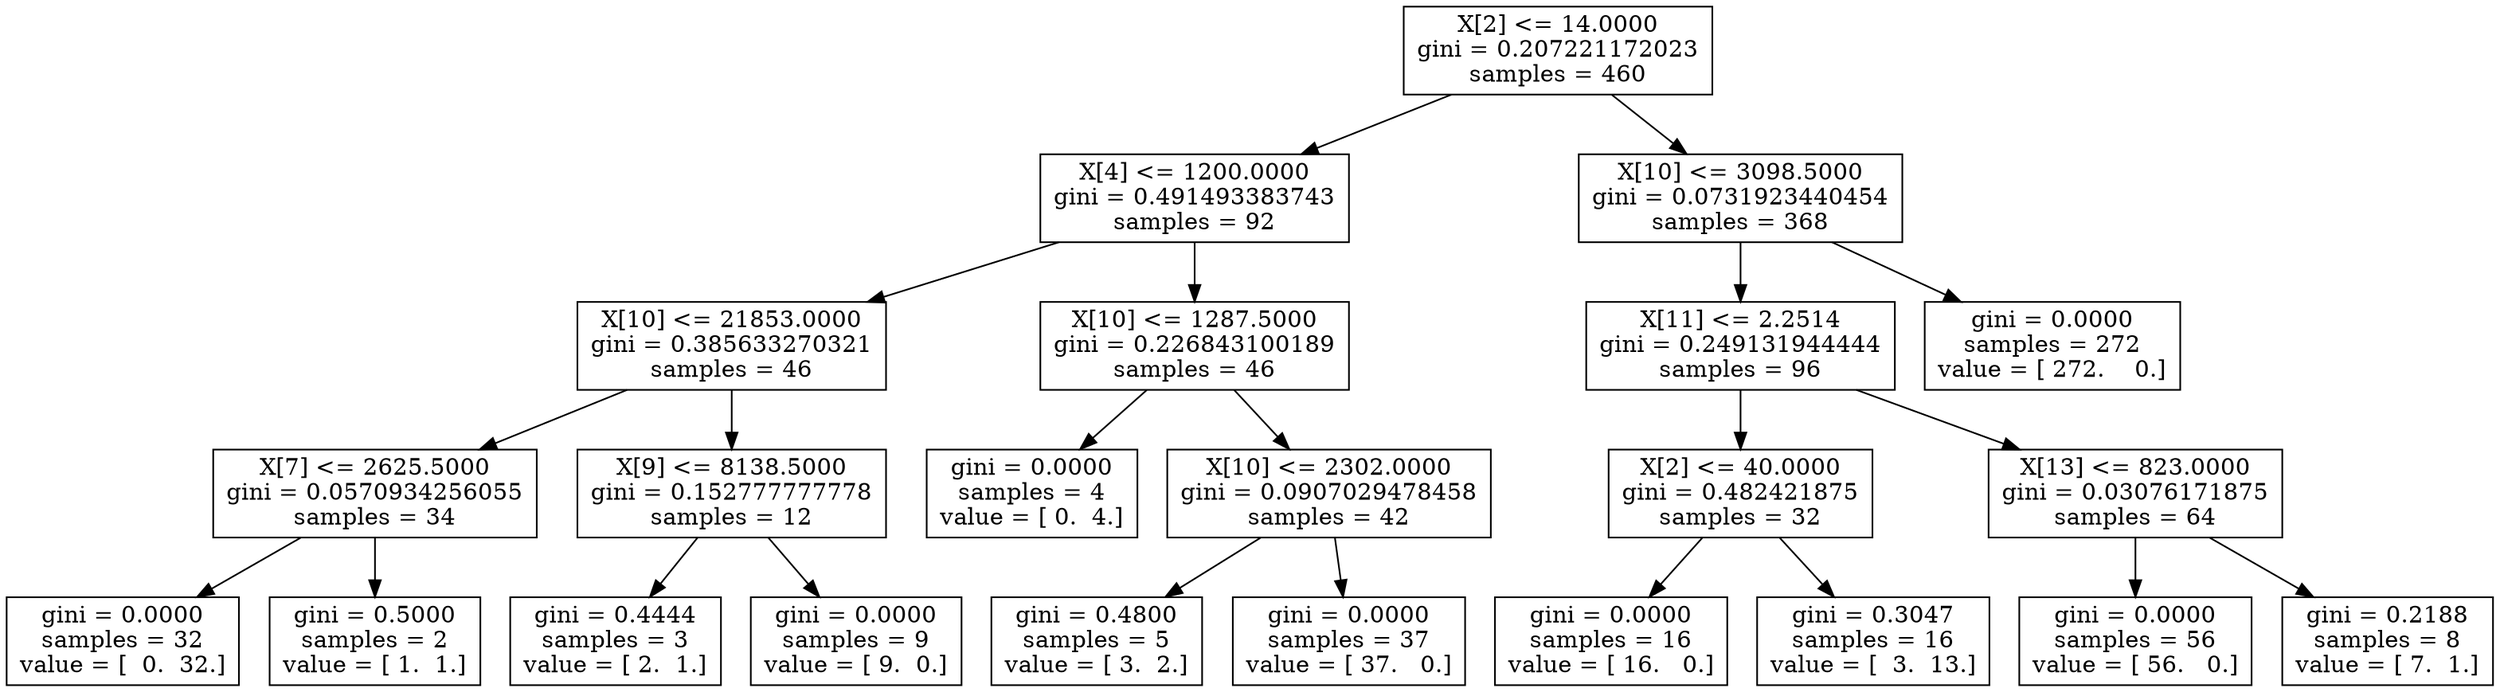 digraph Tree {
0 [label="X[2] <= 14.0000\ngini = 0.207221172023\nsamples = 460", shape="box"] ;
1 [label="X[4] <= 1200.0000\ngini = 0.491493383743\nsamples = 92", shape="box"] ;
0 -> 1 ;
2 [label="X[10] <= 21853.0000\ngini = 0.385633270321\nsamples = 46", shape="box"] ;
1 -> 2 ;
3 [label="X[7] <= 2625.5000\ngini = 0.0570934256055\nsamples = 34", shape="box"] ;
2 -> 3 ;
4 [label="gini = 0.0000\nsamples = 32\nvalue = [  0.  32.]", shape="box"] ;
3 -> 4 ;
5 [label="gini = 0.5000\nsamples = 2\nvalue = [ 1.  1.]", shape="box"] ;
3 -> 5 ;
6 [label="X[9] <= 8138.5000\ngini = 0.152777777778\nsamples = 12", shape="box"] ;
2 -> 6 ;
7 [label="gini = 0.4444\nsamples = 3\nvalue = [ 2.  1.]", shape="box"] ;
6 -> 7 ;
8 [label="gini = 0.0000\nsamples = 9\nvalue = [ 9.  0.]", shape="box"] ;
6 -> 8 ;
9 [label="X[10] <= 1287.5000\ngini = 0.226843100189\nsamples = 46", shape="box"] ;
1 -> 9 ;
10 [label="gini = 0.0000\nsamples = 4\nvalue = [ 0.  4.]", shape="box"] ;
9 -> 10 ;
11 [label="X[10] <= 2302.0000\ngini = 0.0907029478458\nsamples = 42", shape="box"] ;
9 -> 11 ;
12 [label="gini = 0.4800\nsamples = 5\nvalue = [ 3.  2.]", shape="box"] ;
11 -> 12 ;
13 [label="gini = 0.0000\nsamples = 37\nvalue = [ 37.   0.]", shape="box"] ;
11 -> 13 ;
14 [label="X[10] <= 3098.5000\ngini = 0.0731923440454\nsamples = 368", shape="box"] ;
0 -> 14 ;
15 [label="X[11] <= 2.2514\ngini = 0.249131944444\nsamples = 96", shape="box"] ;
14 -> 15 ;
16 [label="X[2] <= 40.0000\ngini = 0.482421875\nsamples = 32", shape="box"] ;
15 -> 16 ;
17 [label="gini = 0.0000\nsamples = 16\nvalue = [ 16.   0.]", shape="box"] ;
16 -> 17 ;
18 [label="gini = 0.3047\nsamples = 16\nvalue = [  3.  13.]", shape="box"] ;
16 -> 18 ;
19 [label="X[13] <= 823.0000\ngini = 0.03076171875\nsamples = 64", shape="box"] ;
15 -> 19 ;
20 [label="gini = 0.0000\nsamples = 56\nvalue = [ 56.   0.]", shape="box"] ;
19 -> 20 ;
21 [label="gini = 0.2188\nsamples = 8\nvalue = [ 7.  1.]", shape="box"] ;
19 -> 21 ;
22 [label="gini = 0.0000\nsamples = 272\nvalue = [ 272.    0.]", shape="box"] ;
14 -> 22 ;
}